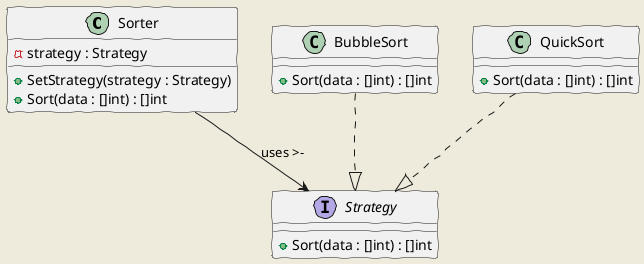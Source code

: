 @startuml
skinparam backgroundColor #EEEBDC
skinparam handwritten true

class "Sorter" as sorter {
  -strategy : Strategy
  +SetStrategy(strategy : Strategy)
  +Sort(data : []int) : []int
}
interface "Strategy" as strategy {
  +Sort(data : []int) : []int
}
class "BubbleSort" as bubbleSort {
  +Sort(data : []int) : []int
}
class "QuickSort" as quickSort {
  +Sort(data : []int) : []int
}

sorter --> strategy : uses >-
bubbleSort ..|> strategy
quickSort ..|> strategy
@enduml
